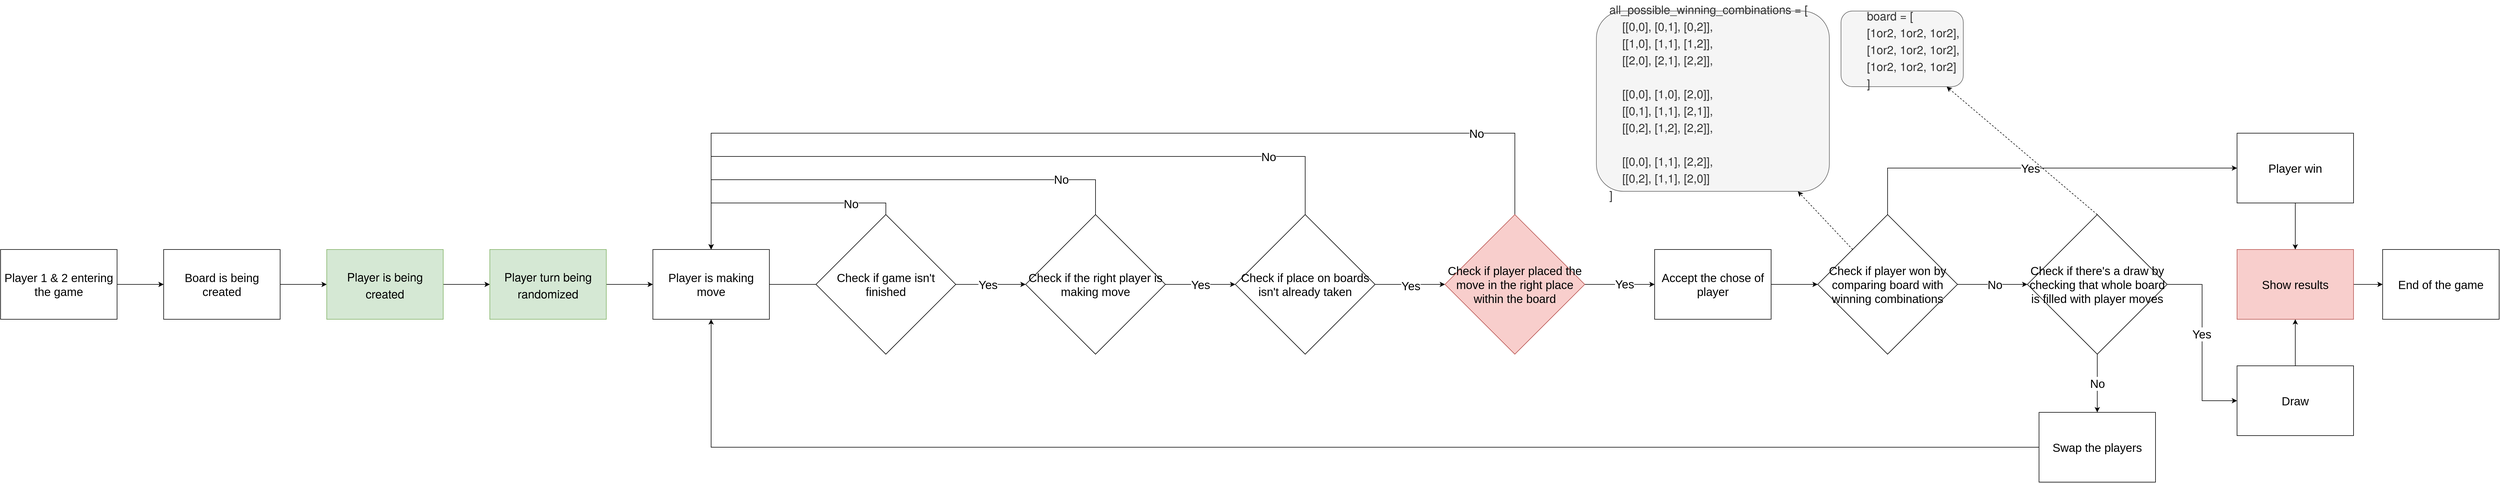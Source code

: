 <mxfile version="16.5.1" type="device"><diagram id="3i6seYLHcFSwWx5_6G2v" name="Page-1"><mxGraphModel dx="1720" dy="1932" grid="1" gridSize="10" guides="1" tooltips="1" connect="1" arrows="1" fold="1" page="1" pageScale="1" pageWidth="1100" pageHeight="850" math="0" shadow="0"><root><mxCell id="0"/><mxCell id="1" parent="0"/><mxCell id="ufM4iOXxQF0-oKuKKsXG-23" style="edgeStyle=orthogonalEdgeStyle;rounded=0;orthogonalLoop=1;jettySize=auto;html=1;exitX=1;exitY=0.5;exitDx=0;exitDy=0;entryX=0;entryY=0.5;entryDx=0;entryDy=0;fontSize=20;" parent="1" source="ufM4iOXxQF0-oKuKKsXG-7" target="ufM4iOXxQF0-oKuKKsXG-9" edge="1"><mxGeometry relative="1" as="geometry"/></mxCell><mxCell id="ufM4iOXxQF0-oKuKKsXG-7" value="&lt;font style=&quot;font-size: 20px&quot;&gt;Player 1 &amp;amp; 2 entering the game&lt;br&gt;&lt;/font&gt;" style="rounded=0;whiteSpace=wrap;html=1;fontSize=15;" parent="1" vertex="1"><mxGeometry x="40" y="320" width="200" height="120" as="geometry"/></mxCell><mxCell id="vBMutFNNYcaoi324W6jc-2" style="edgeStyle=orthogonalEdgeStyle;rounded=0;orthogonalLoop=1;jettySize=auto;html=1;exitX=1;exitY=0.5;exitDx=0;exitDy=0;entryX=0;entryY=0.5;entryDx=0;entryDy=0;fontSize=20;" edge="1" parent="1" source="ufM4iOXxQF0-oKuKKsXG-9" target="vBMutFNNYcaoi324W6jc-1"><mxGeometry relative="1" as="geometry"/></mxCell><mxCell id="ufM4iOXxQF0-oKuKKsXG-9" value="&lt;font style=&quot;font-size: 20px&quot;&gt;Board is being created&lt;/font&gt;" style="rounded=0;whiteSpace=wrap;html=1;fontSize=15;" parent="1" vertex="1"><mxGeometry x="320" y="320" width="200" height="120" as="geometry"/></mxCell><mxCell id="ufM4iOXxQF0-oKuKKsXG-21" style="edgeStyle=orthogonalEdgeStyle;rounded=0;orthogonalLoop=1;jettySize=auto;html=1;exitX=1;exitY=0.5;exitDx=0;exitDy=0;entryX=0;entryY=0.5;entryDx=0;entryDy=0;fontSize=20;startArrow=none;" parent="1" source="vBMutFNNYcaoi324W6jc-4" target="ufM4iOXxQF0-oKuKKsXG-17" edge="1"><mxGeometry relative="1" as="geometry"/></mxCell><mxCell id="vBMutFNNYcaoi324W6jc-6" value="Yes" style="edgeLabel;html=1;align=center;verticalAlign=middle;resizable=0;points=[];fontSize=20;" vertex="1" connectable="0" parent="ufM4iOXxQF0-oKuKKsXG-21"><mxGeometry x="-0.093" relative="1" as="geometry"><mxPoint as="offset"/></mxGeometry></mxCell><mxCell id="ufM4iOXxQF0-oKuKKsXG-11" value="&lt;font style=&quot;font-size: 20px&quot;&gt;Player is making move&lt;/font&gt;" style="rounded=0;whiteSpace=wrap;html=1;fontSize=15;" parent="1" vertex="1"><mxGeometry x="1160" y="320" width="200" height="120" as="geometry"/></mxCell><mxCell id="ufM4iOXxQF0-oKuKKsXG-36" style="edgeStyle=orthogonalEdgeStyle;rounded=0;orthogonalLoop=1;jettySize=auto;html=1;exitX=1;exitY=0.5;exitDx=0;exitDy=0;entryX=0;entryY=0.5;entryDx=0;entryDy=0;fontSize=20;" parent="1" source="ufM4iOXxQF0-oKuKKsXG-12" target="ufM4iOXxQF0-oKuKKsXG-35" edge="1"><mxGeometry relative="1" as="geometry"/></mxCell><mxCell id="ufM4iOXxQF0-oKuKKsXG-12" value="&lt;span style=&quot;font-size: 20px&quot;&gt;Show results&lt;/span&gt;" style="rounded=0;whiteSpace=wrap;html=1;fontSize=15;fillColor=#f8cecc;strokeColor=#b85450;" parent="1" vertex="1"><mxGeometry x="3880" y="320" width="200" height="120" as="geometry"/></mxCell><mxCell id="ufM4iOXxQF0-oKuKKsXG-41" value="Yes" style="edgeStyle=orthogonalEdgeStyle;rounded=0;orthogonalLoop=1;jettySize=auto;html=1;exitX=1;exitY=0.5;exitDx=0;exitDy=0;entryX=0;entryY=0.5;entryDx=0;entryDy=0;fontSize=20;" parent="1" source="ufM4iOXxQF0-oKuKKsXG-17" target="ufM4iOXxQF0-oKuKKsXG-40" edge="1"><mxGeometry relative="1" as="geometry"/></mxCell><mxCell id="vBMutFNNYcaoi324W6jc-8" style="edgeStyle=orthogonalEdgeStyle;rounded=0;orthogonalLoop=1;jettySize=auto;html=1;exitX=0.5;exitY=0;exitDx=0;exitDy=0;entryX=0.5;entryY=0;entryDx=0;entryDy=0;fontSize=20;" edge="1" parent="1" source="ufM4iOXxQF0-oKuKKsXG-17" target="ufM4iOXxQF0-oKuKKsXG-11"><mxGeometry relative="1" as="geometry"><Array as="points"><mxPoint x="1920" y="200"/><mxPoint x="1260" y="200"/></Array></mxGeometry></mxCell><mxCell id="vBMutFNNYcaoi324W6jc-13" value="No" style="edgeLabel;html=1;align=center;verticalAlign=middle;resizable=0;points=[];fontSize=20;" vertex="1" connectable="0" parent="vBMutFNNYcaoi324W6jc-8"><mxGeometry x="-0.716" y="-1" relative="1" as="geometry"><mxPoint as="offset"/></mxGeometry></mxCell><mxCell id="ufM4iOXxQF0-oKuKKsXG-17" value="Check if the right player is making move" style="rhombus;whiteSpace=wrap;html=1;fontSize=20;" parent="1" vertex="1"><mxGeometry x="1800" y="260" width="240" height="240" as="geometry"/></mxCell><mxCell id="ufM4iOXxQF0-oKuKKsXG-66" style="edgeStyle=orthogonalEdgeStyle;rounded=0;orthogonalLoop=1;jettySize=auto;html=1;exitX=1;exitY=0.5;exitDx=0;exitDy=0;entryX=0;entryY=0.5;entryDx=0;entryDy=0;fontSize=20;" parent="1" source="ufM4iOXxQF0-oKuKKsXG-26" target="ufM4iOXxQF0-oKuKKsXG-65" edge="1"><mxGeometry relative="1" as="geometry"/></mxCell><mxCell id="ufM4iOXxQF0-oKuKKsXG-67" value="No" style="edgeLabel;html=1;align=center;verticalAlign=middle;resizable=0;points=[];fontSize=20;" parent="ufM4iOXxQF0-oKuKKsXG-66" vertex="1" connectable="0"><mxGeometry x="0.055" relative="1" as="geometry"><mxPoint as="offset"/></mxGeometry></mxCell><mxCell id="ufM4iOXxQF0-oKuKKsXG-71" style="edgeStyle=orthogonalEdgeStyle;rounded=0;orthogonalLoop=1;jettySize=auto;html=1;exitX=0.5;exitY=0;exitDx=0;exitDy=0;entryX=0;entryY=0.5;entryDx=0;entryDy=0;fontSize=20;" parent="1" source="ufM4iOXxQF0-oKuKKsXG-26" target="ufM4iOXxQF0-oKuKKsXG-70" edge="1"><mxGeometry relative="1" as="geometry"/></mxCell><mxCell id="ufM4iOXxQF0-oKuKKsXG-76" value="Yes" style="edgeLabel;html=1;align=center;verticalAlign=middle;resizable=0;points=[];fontSize=20;" parent="ufM4iOXxQF0-oKuKKsXG-71" vertex="1" connectable="0"><mxGeometry x="-0.044" relative="1" as="geometry"><mxPoint as="offset"/></mxGeometry></mxCell><mxCell id="ufM4iOXxQF0-oKuKKsXG-92" style="rounded=0;orthogonalLoop=1;jettySize=auto;html=1;exitX=0;exitY=0;exitDx=0;exitDy=0;fontSize=20;dashed=1;" parent="1" source="ufM4iOXxQF0-oKuKKsXG-26" target="ufM4iOXxQF0-oKuKKsXG-90" edge="1"><mxGeometry relative="1" as="geometry"><mxPoint x="3200" y="220" as="targetPoint"/></mxGeometry></mxCell><mxCell id="ufM4iOXxQF0-oKuKKsXG-26" value="Check if player won by comparing board with winning combinations" style="rhombus;whiteSpace=wrap;html=1;fontSize=20;" parent="1" vertex="1"><mxGeometry x="3160" y="260" width="240" height="240" as="geometry"/></mxCell><mxCell id="ufM4iOXxQF0-oKuKKsXG-32" style="edgeStyle=orthogonalEdgeStyle;rounded=0;orthogonalLoop=1;jettySize=auto;html=1;exitX=0;exitY=0.5;exitDx=0;exitDy=0;entryX=0.5;entryY=1;entryDx=0;entryDy=0;fontSize=20;" parent="1" source="ufM4iOXxQF0-oKuKKsXG-28" target="ufM4iOXxQF0-oKuKKsXG-11" edge="1"><mxGeometry relative="1" as="geometry"/></mxCell><mxCell id="ufM4iOXxQF0-oKuKKsXG-28" value="&lt;span style=&quot;font-size: 20px&quot;&gt;Swap the players&lt;/span&gt;" style="rounded=0;whiteSpace=wrap;html=1;fontSize=15;" parent="1" vertex="1"><mxGeometry x="3540" y="600" width="200" height="120" as="geometry"/></mxCell><mxCell id="ufM4iOXxQF0-oKuKKsXG-29" style="edgeStyle=orthogonalEdgeStyle;rounded=0;orthogonalLoop=1;jettySize=auto;html=1;exitX=0.5;exitY=1;exitDx=0;exitDy=0;fontSize=20;" parent="1" source="ufM4iOXxQF0-oKuKKsXG-26" target="ufM4iOXxQF0-oKuKKsXG-26" edge="1"><mxGeometry relative="1" as="geometry"/></mxCell><mxCell id="ufM4iOXxQF0-oKuKKsXG-35" value="&lt;span style=&quot;font-size: 20px&quot;&gt;End of the game&lt;/span&gt;" style="rounded=0;whiteSpace=wrap;html=1;fontSize=15;" parent="1" vertex="1"><mxGeometry x="4130" y="320" width="200" height="120" as="geometry"/></mxCell><mxCell id="ufM4iOXxQF0-oKuKKsXG-39" style="edgeStyle=orthogonalEdgeStyle;rounded=0;orthogonalLoop=1;jettySize=auto;html=1;exitX=1;exitY=0.5;exitDx=0;exitDy=0;entryX=0;entryY=0.5;entryDx=0;entryDy=0;fontSize=20;" parent="1" source="ufM4iOXxQF0-oKuKKsXG-37" target="ufM4iOXxQF0-oKuKKsXG-11" edge="1"><mxGeometry relative="1" as="geometry"/></mxCell><mxCell id="ufM4iOXxQF0-oKuKKsXG-37" value="&lt;p class=&quot;p1&quot; style=&quot;margin: 0px ; font-stretch: normal ; line-height: normal ; font-family: &amp;#34;helvetica neue&amp;#34;&quot;&gt;&lt;font style=&quot;font-size: 20px&quot;&gt;Player turn being randomized&lt;/font&gt;&lt;/p&gt;" style="rounded=0;whiteSpace=wrap;html=1;fontSize=15;fillColor=#d5e8d4;strokeColor=#82b366;" parent="1" vertex="1"><mxGeometry x="880" y="320" width="200" height="120" as="geometry"/></mxCell><mxCell id="ufM4iOXxQF0-oKuKKsXG-52" style="edgeStyle=orthogonalEdgeStyle;rounded=0;orthogonalLoop=1;jettySize=auto;html=1;exitX=1;exitY=0.5;exitDx=0;exitDy=0;entryX=0;entryY=0.5;entryDx=0;entryDy=0;fontSize=20;" parent="1" source="ufM4iOXxQF0-oKuKKsXG-40" target="ufM4iOXxQF0-oKuKKsXG-49" edge="1"><mxGeometry relative="1" as="geometry"/></mxCell><mxCell id="ufM4iOXxQF0-oKuKKsXG-53" value="Yes" style="edgeLabel;html=1;align=center;verticalAlign=middle;resizable=0;points=[];fontSize=20;" parent="ufM4iOXxQF0-oKuKKsXG-52" vertex="1" connectable="0"><mxGeometry x="0.007" y="-2" relative="1" as="geometry"><mxPoint as="offset"/></mxGeometry></mxCell><mxCell id="vBMutFNNYcaoi324W6jc-9" style="edgeStyle=orthogonalEdgeStyle;rounded=0;orthogonalLoop=1;jettySize=auto;html=1;exitX=0.5;exitY=0;exitDx=0;exitDy=0;entryX=0.5;entryY=0;entryDx=0;entryDy=0;fontSize=20;" edge="1" parent="1" source="ufM4iOXxQF0-oKuKKsXG-40" target="ufM4iOXxQF0-oKuKKsXG-11"><mxGeometry relative="1" as="geometry"><Array as="points"><mxPoint x="2280" y="160"/><mxPoint x="1260" y="160"/></Array></mxGeometry></mxCell><mxCell id="vBMutFNNYcaoi324W6jc-14" value="No" style="edgeLabel;html=1;align=center;verticalAlign=middle;resizable=0;points=[];fontSize=20;" vertex="1" connectable="0" parent="vBMutFNNYcaoi324W6jc-9"><mxGeometry x="-0.745" relative="1" as="geometry"><mxPoint as="offset"/></mxGeometry></mxCell><mxCell id="ufM4iOXxQF0-oKuKKsXG-40" value="Check if place on boards isn't already taken" style="rhombus;whiteSpace=wrap;html=1;fontSize=20;" parent="1" vertex="1"><mxGeometry x="2160" y="260" width="240" height="240" as="geometry"/></mxCell><mxCell id="ufM4iOXxQF0-oKuKKsXG-60" style="edgeStyle=orthogonalEdgeStyle;rounded=0;orthogonalLoop=1;jettySize=auto;html=1;exitX=1;exitY=0.5;exitDx=0;exitDy=0;entryX=0;entryY=0.5;entryDx=0;entryDy=0;fontSize=20;" parent="1" source="ufM4iOXxQF0-oKuKKsXG-48" target="ufM4iOXxQF0-oKuKKsXG-26" edge="1"><mxGeometry relative="1" as="geometry"/></mxCell><mxCell id="ufM4iOXxQF0-oKuKKsXG-48" value="&lt;span style=&quot;font-size: 20px&quot;&gt;Accept the chose of player&lt;/span&gt;" style="rounded=0;whiteSpace=wrap;html=1;fontSize=15;" parent="1" vertex="1"><mxGeometry x="2880" y="320" width="200" height="120" as="geometry"/></mxCell><mxCell id="ufM4iOXxQF0-oKuKKsXG-58" style="edgeStyle=orthogonalEdgeStyle;rounded=0;orthogonalLoop=1;jettySize=auto;html=1;exitX=1;exitY=0.5;exitDx=0;exitDy=0;entryX=0;entryY=0.5;entryDx=0;entryDy=0;fontSize=20;" parent="1" source="ufM4iOXxQF0-oKuKKsXG-49" target="ufM4iOXxQF0-oKuKKsXG-48" edge="1"><mxGeometry relative="1" as="geometry"/></mxCell><mxCell id="ufM4iOXxQF0-oKuKKsXG-59" value="Yes" style="edgeLabel;html=1;align=center;verticalAlign=middle;resizable=0;points=[];fontSize=20;" parent="ufM4iOXxQF0-oKuKKsXG-58" vertex="1" connectable="0"><mxGeometry x="0.126" y="1" relative="1" as="geometry"><mxPoint as="offset"/></mxGeometry></mxCell><mxCell id="vBMutFNNYcaoi324W6jc-11" style="edgeStyle=orthogonalEdgeStyle;rounded=0;orthogonalLoop=1;jettySize=auto;html=1;exitX=0.5;exitY=0;exitDx=0;exitDy=0;entryX=0.5;entryY=0;entryDx=0;entryDy=0;fontSize=20;" edge="1" parent="1" source="ufM4iOXxQF0-oKuKKsXG-49" target="ufM4iOXxQF0-oKuKKsXG-11"><mxGeometry relative="1" as="geometry"><Array as="points"><mxPoint x="2640" y="120"/><mxPoint x="1260" y="120"/></Array></mxGeometry></mxCell><mxCell id="vBMutFNNYcaoi324W6jc-15" value="No" style="edgeLabel;html=1;align=center;verticalAlign=middle;resizable=0;points=[];fontSize=20;" vertex="1" connectable="0" parent="vBMutFNNYcaoi324W6jc-11"><mxGeometry x="-0.76" relative="1" as="geometry"><mxPoint as="offset"/></mxGeometry></mxCell><mxCell id="ufM4iOXxQF0-oKuKKsXG-49" value="Check if player placed the move in the right place within the board" style="rhombus;whiteSpace=wrap;html=1;fontSize=20;fillColor=#f8cecc;strokeColor=#b85450;" parent="1" vertex="1"><mxGeometry x="2520" y="260" width="240" height="240" as="geometry"/></mxCell><mxCell id="ufM4iOXxQF0-oKuKKsXG-75" style="edgeStyle=orthogonalEdgeStyle;rounded=0;orthogonalLoop=1;jettySize=auto;html=1;exitX=1;exitY=0.5;exitDx=0;exitDy=0;entryX=0;entryY=0.5;entryDx=0;entryDy=0;fontSize=20;" parent="1" source="ufM4iOXxQF0-oKuKKsXG-65" target="ufM4iOXxQF0-oKuKKsXG-73" edge="1"><mxGeometry relative="1" as="geometry"/></mxCell><mxCell id="ufM4iOXxQF0-oKuKKsXG-77" value="Yes" style="edgeLabel;html=1;align=center;verticalAlign=middle;resizable=0;points=[];fontSize=20;" parent="ufM4iOXxQF0-oKuKKsXG-75" vertex="1" connectable="0"><mxGeometry x="-0.098" y="-1" relative="1" as="geometry"><mxPoint as="offset"/></mxGeometry></mxCell><mxCell id="ufM4iOXxQF0-oKuKKsXG-78" value="No" style="edgeStyle=orthogonalEdgeStyle;rounded=0;orthogonalLoop=1;jettySize=auto;html=1;exitX=0.5;exitY=1;exitDx=0;exitDy=0;entryX=0.5;entryY=0;entryDx=0;entryDy=0;fontSize=20;" parent="1" source="ufM4iOXxQF0-oKuKKsXG-65" target="ufM4iOXxQF0-oKuKKsXG-28" edge="1"><mxGeometry relative="1" as="geometry"/></mxCell><mxCell id="ufM4iOXxQF0-oKuKKsXG-94" style="edgeStyle=none;rounded=0;orthogonalLoop=1;jettySize=auto;html=1;exitX=0.5;exitY=0;exitDx=0;exitDy=0;dashed=1;fontSize=20;" parent="1" source="ufM4iOXxQF0-oKuKKsXG-65" target="ufM4iOXxQF0-oKuKKsXG-93" edge="1"><mxGeometry relative="1" as="geometry"/></mxCell><mxCell id="ufM4iOXxQF0-oKuKKsXG-65" value="Check if there's a draw by checking that whole board is filled with player moves" style="rhombus;whiteSpace=wrap;html=1;fontSize=20;" parent="1" vertex="1"><mxGeometry x="3520" y="260" width="240" height="240" as="geometry"/></mxCell><mxCell id="ufM4iOXxQF0-oKuKKsXG-72" style="edgeStyle=orthogonalEdgeStyle;rounded=0;orthogonalLoop=1;jettySize=auto;html=1;exitX=0.5;exitY=1;exitDx=0;exitDy=0;entryX=0.5;entryY=0;entryDx=0;entryDy=0;fontSize=20;" parent="1" source="ufM4iOXxQF0-oKuKKsXG-70" target="ufM4iOXxQF0-oKuKKsXG-12" edge="1"><mxGeometry relative="1" as="geometry"/></mxCell><mxCell id="ufM4iOXxQF0-oKuKKsXG-70" value="&lt;span style=&quot;font-size: 20px&quot;&gt;Player win&lt;/span&gt;" style="rounded=0;whiteSpace=wrap;html=1;fontSize=15;" parent="1" vertex="1"><mxGeometry x="3880" y="120" width="200" height="120" as="geometry"/></mxCell><mxCell id="ufM4iOXxQF0-oKuKKsXG-74" style="edgeStyle=orthogonalEdgeStyle;rounded=0;orthogonalLoop=1;jettySize=auto;html=1;exitX=0.5;exitY=0;exitDx=0;exitDy=0;entryX=0.5;entryY=1;entryDx=0;entryDy=0;fontSize=20;" parent="1" source="ufM4iOXxQF0-oKuKKsXG-73" target="ufM4iOXxQF0-oKuKKsXG-12" edge="1"><mxGeometry relative="1" as="geometry"/></mxCell><mxCell id="ufM4iOXxQF0-oKuKKsXG-73" value="&lt;span style=&quot;font-size: 20px&quot;&gt;Draw&lt;/span&gt;" style="rounded=0;whiteSpace=wrap;html=1;fontSize=15;" parent="1" vertex="1"><mxGeometry x="3880" y="520" width="200" height="120" as="geometry"/></mxCell><mxCell id="ufM4iOXxQF0-oKuKKsXG-90" value="&lt;p style=&quot;margin: 0px ; font-stretch: normal ; line-height: normal ; font-family: &amp;#34;helvetica neue&amp;#34;&quot;&gt;&lt;font style=&quot;font-size: 20px&quot;&gt;&amp;nbsp; &amp;nbsp;&amp;nbsp;all_possible_winning_combinations = [&lt;/font&gt;&lt;/p&gt;&lt;p style=&quot;margin: 0px ; font-stretch: normal ; line-height: normal ; font-family: &amp;#34;helvetica neue&amp;#34;&quot;&gt;&lt;font style=&quot;font-size: 20px&quot;&gt;&amp;nbsp; &amp;nbsp; &amp;nbsp; &amp;nbsp; [[0,0], [0,1], [0,2]],&lt;/font&gt;&lt;/p&gt;&lt;p style=&quot;margin: 0px ; font-stretch: normal ; line-height: normal ; font-family: &amp;#34;helvetica neue&amp;#34;&quot;&gt;&lt;font style=&quot;font-size: 20px&quot;&gt;&amp;nbsp; &amp;nbsp; &amp;nbsp; &amp;nbsp; [[1,0], [1,1], [1,2]],&lt;/font&gt;&lt;/p&gt;&lt;p style=&quot;margin: 0px ; font-stretch: normal ; line-height: normal ; font-family: &amp;#34;helvetica neue&amp;#34;&quot;&gt;&lt;font style=&quot;font-size: 20px&quot;&gt;&amp;nbsp; &amp;nbsp; &amp;nbsp; &amp;nbsp; [[2,0], [2,1], [2,2]],&lt;/font&gt;&lt;/p&gt;&lt;p style=&quot;margin: 0px ; font-stretch: normal ; line-height: normal ; font-family: &amp;#34;helvetica neue&amp;#34; ; min-height: 15px&quot;&gt;&lt;font style=&quot;font-size: 20px&quot;&gt;&lt;br&gt;&lt;/font&gt;&lt;/p&gt;&lt;p style=&quot;margin: 0px ; font-stretch: normal ; line-height: normal ; font-family: &amp;#34;helvetica neue&amp;#34;&quot;&gt;&lt;font style=&quot;font-size: 20px&quot;&gt;&amp;nbsp; &amp;nbsp; &amp;nbsp; &amp;nbsp; [[0,0], [1,0], [2,0]],&lt;/font&gt;&lt;/p&gt;&lt;p style=&quot;margin: 0px ; font-stretch: normal ; line-height: normal ; font-family: &amp;#34;helvetica neue&amp;#34;&quot;&gt;&lt;font style=&quot;font-size: 20px&quot;&gt;&amp;nbsp; &amp;nbsp; &amp;nbsp; &amp;nbsp; [[0,1], [1,1], [2,1]],&lt;/font&gt;&lt;/p&gt;&lt;p style=&quot;margin: 0px ; font-stretch: normal ; line-height: normal ; font-family: &amp;#34;helvetica neue&amp;#34;&quot;&gt;&lt;font style=&quot;font-size: 20px&quot;&gt;&amp;nbsp; &amp;nbsp; &amp;nbsp; &amp;nbsp; [[0,2], [1,2], [2,2]],&lt;/font&gt;&lt;/p&gt;&lt;p style=&quot;margin: 0px ; font-stretch: normal ; line-height: normal ; font-family: &amp;#34;helvetica neue&amp;#34; ; min-height: 15px&quot;&gt;&lt;font style=&quot;font-size: 20px&quot;&gt;&lt;br&gt;&lt;/font&gt;&lt;/p&gt;&lt;p style=&quot;margin: 0px ; font-stretch: normal ; line-height: normal ; font-family: &amp;#34;helvetica neue&amp;#34;&quot;&gt;&lt;font style=&quot;font-size: 20px&quot;&gt;&amp;nbsp; &amp;nbsp; &amp;nbsp; &amp;nbsp; [[0,0], [1,1], [2,2]],&lt;/font&gt;&lt;/p&gt;&lt;p style=&quot;margin: 0px ; font-stretch: normal ; line-height: normal ; font-family: &amp;#34;helvetica neue&amp;#34;&quot;&gt;&lt;font style=&quot;font-size: 20px&quot;&gt;&amp;nbsp; &amp;nbsp; &amp;nbsp; &amp;nbsp; [[0,2], [1,1], [2,0]]&lt;/font&gt;&lt;/p&gt;&lt;p style=&quot;margin: 0px ; font-stretch: normal ; line-height: normal ; font-family: &amp;#34;helvetica neue&amp;#34;&quot;&gt;&lt;font style=&quot;font-size: 20px&quot;&gt;&amp;nbsp; &amp;nbsp; ]&lt;/font&gt;&lt;/p&gt;" style="rounded=1;whiteSpace=wrap;html=1;fontSize=20;spacing=0;fillColor=#f5f5f5;fontColor=#333333;strokeColor=#666666;align=left;" parent="1" vertex="1"><mxGeometry x="2780" y="-90" width="400" height="310" as="geometry"/></mxCell><mxCell id="ufM4iOXxQF0-oKuKKsXG-93" value="&lt;p style=&quot;margin: 0px ; font-stretch: normal ; line-height: normal ; font-family: &amp;quot;helvetica neue&amp;quot;&quot;&gt;&lt;font style=&quot;font-size: 20px&quot;&gt;&amp;nbsp; &amp;nbsp; &amp;nbsp; &amp;nbsp;&amp;nbsp;board = [&lt;/font&gt;&lt;/p&gt;&lt;p style=&quot;margin: 0px ; font-stretch: normal ; line-height: normal ; font-family: &amp;quot;helvetica neue&amp;quot;&quot;&gt;&lt;font style=&quot;font-size: 20px&quot;&gt;&amp;nbsp; &amp;nbsp; &amp;nbsp; &amp;nbsp; [1or2, 1or2, 1or2],&lt;/font&gt;&lt;/p&gt;&lt;p style=&quot;margin: 0px ; font-stretch: normal ; line-height: normal ; font-family: &amp;quot;helvetica neue&amp;quot;&quot;&gt;&lt;font style=&quot;font-size: 20px&quot;&gt;&amp;nbsp; &amp;nbsp; &amp;nbsp; &amp;nbsp; [1or2, 1or2, 1or2],&lt;/font&gt;&lt;/p&gt;&lt;p style=&quot;margin: 0px ; font-stretch: normal ; line-height: normal ; font-family: &amp;quot;helvetica neue&amp;quot;&quot;&gt;&lt;font style=&quot;font-size: 20px&quot;&gt;&amp;nbsp; &amp;nbsp; &amp;nbsp; &amp;nbsp; [1or2, 1or2, 1or2]&lt;/font&gt;&lt;/p&gt;&lt;p style=&quot;margin: 0px ; font-stretch: normal ; line-height: normal ; font-family: &amp;quot;helvetica neue&amp;quot;&quot;&gt;&lt;font style=&quot;font-size: 20px&quot;&gt;&amp;nbsp; &amp;nbsp; &amp;nbsp; &amp;nbsp; ]&lt;/font&gt;&lt;/p&gt;" style="rounded=1;whiteSpace=wrap;html=1;fontSize=20;spacing=0;fillColor=#f5f5f5;fontColor=#333333;strokeColor=#666666;align=left;" parent="1" vertex="1"><mxGeometry x="3200" y="-90" width="210" height="130" as="geometry"/></mxCell><mxCell id="vBMutFNNYcaoi324W6jc-3" style="edgeStyle=orthogonalEdgeStyle;rounded=0;orthogonalLoop=1;jettySize=auto;html=1;exitX=1;exitY=0.5;exitDx=0;exitDy=0;entryX=0;entryY=0.5;entryDx=0;entryDy=0;fontSize=20;" edge="1" parent="1" source="vBMutFNNYcaoi324W6jc-1" target="ufM4iOXxQF0-oKuKKsXG-37"><mxGeometry relative="1" as="geometry"/></mxCell><mxCell id="vBMutFNNYcaoi324W6jc-1" value="&lt;p class=&quot;p1&quot; style=&quot;margin: 0px ; font-stretch: normal ; line-height: normal ; font-family: &amp;#34;helvetica neue&amp;#34;&quot;&gt;&lt;font style=&quot;font-size: 20px&quot;&gt;Player is being created&lt;/font&gt;&lt;/p&gt;" style="rounded=0;whiteSpace=wrap;html=1;fontSize=15;fillColor=#d5e8d4;strokeColor=#82b366;" vertex="1" parent="1"><mxGeometry x="600" y="320" width="200" height="120" as="geometry"/></mxCell><mxCell id="vBMutFNNYcaoi324W6jc-7" style="edgeStyle=orthogonalEdgeStyle;rounded=0;orthogonalLoop=1;jettySize=auto;html=1;exitX=0.5;exitY=0;exitDx=0;exitDy=0;entryX=0.5;entryY=0;entryDx=0;entryDy=0;fontSize=20;" edge="1" parent="1" source="vBMutFNNYcaoi324W6jc-4" target="ufM4iOXxQF0-oKuKKsXG-11"><mxGeometry relative="1" as="geometry"/></mxCell><mxCell id="vBMutFNNYcaoi324W6jc-12" value="No" style="edgeLabel;html=1;align=center;verticalAlign=middle;resizable=0;points=[];fontSize=20;" vertex="1" connectable="0" parent="vBMutFNNYcaoi324W6jc-7"><mxGeometry x="-0.6" y="1" relative="1" as="geometry"><mxPoint as="offset"/></mxGeometry></mxCell><mxCell id="vBMutFNNYcaoi324W6jc-4" value="Check if game isn't finished" style="rhombus;whiteSpace=wrap;html=1;fontSize=20;" vertex="1" parent="1"><mxGeometry x="1440" y="260" width="240" height="240" as="geometry"/></mxCell><mxCell id="vBMutFNNYcaoi324W6jc-5" value="" style="edgeStyle=orthogonalEdgeStyle;rounded=0;orthogonalLoop=1;jettySize=auto;html=1;exitX=1;exitY=0.5;exitDx=0;exitDy=0;entryX=0;entryY=0.5;entryDx=0;entryDy=0;fontSize=20;endArrow=none;" edge="1" parent="1" source="ufM4iOXxQF0-oKuKKsXG-11" target="vBMutFNNYcaoi324W6jc-4"><mxGeometry relative="1" as="geometry"><mxPoint x="1360" y="380" as="sourcePoint"/><mxPoint x="1960" y="380" as="targetPoint"/></mxGeometry></mxCell></root></mxGraphModel></diagram></mxfile>